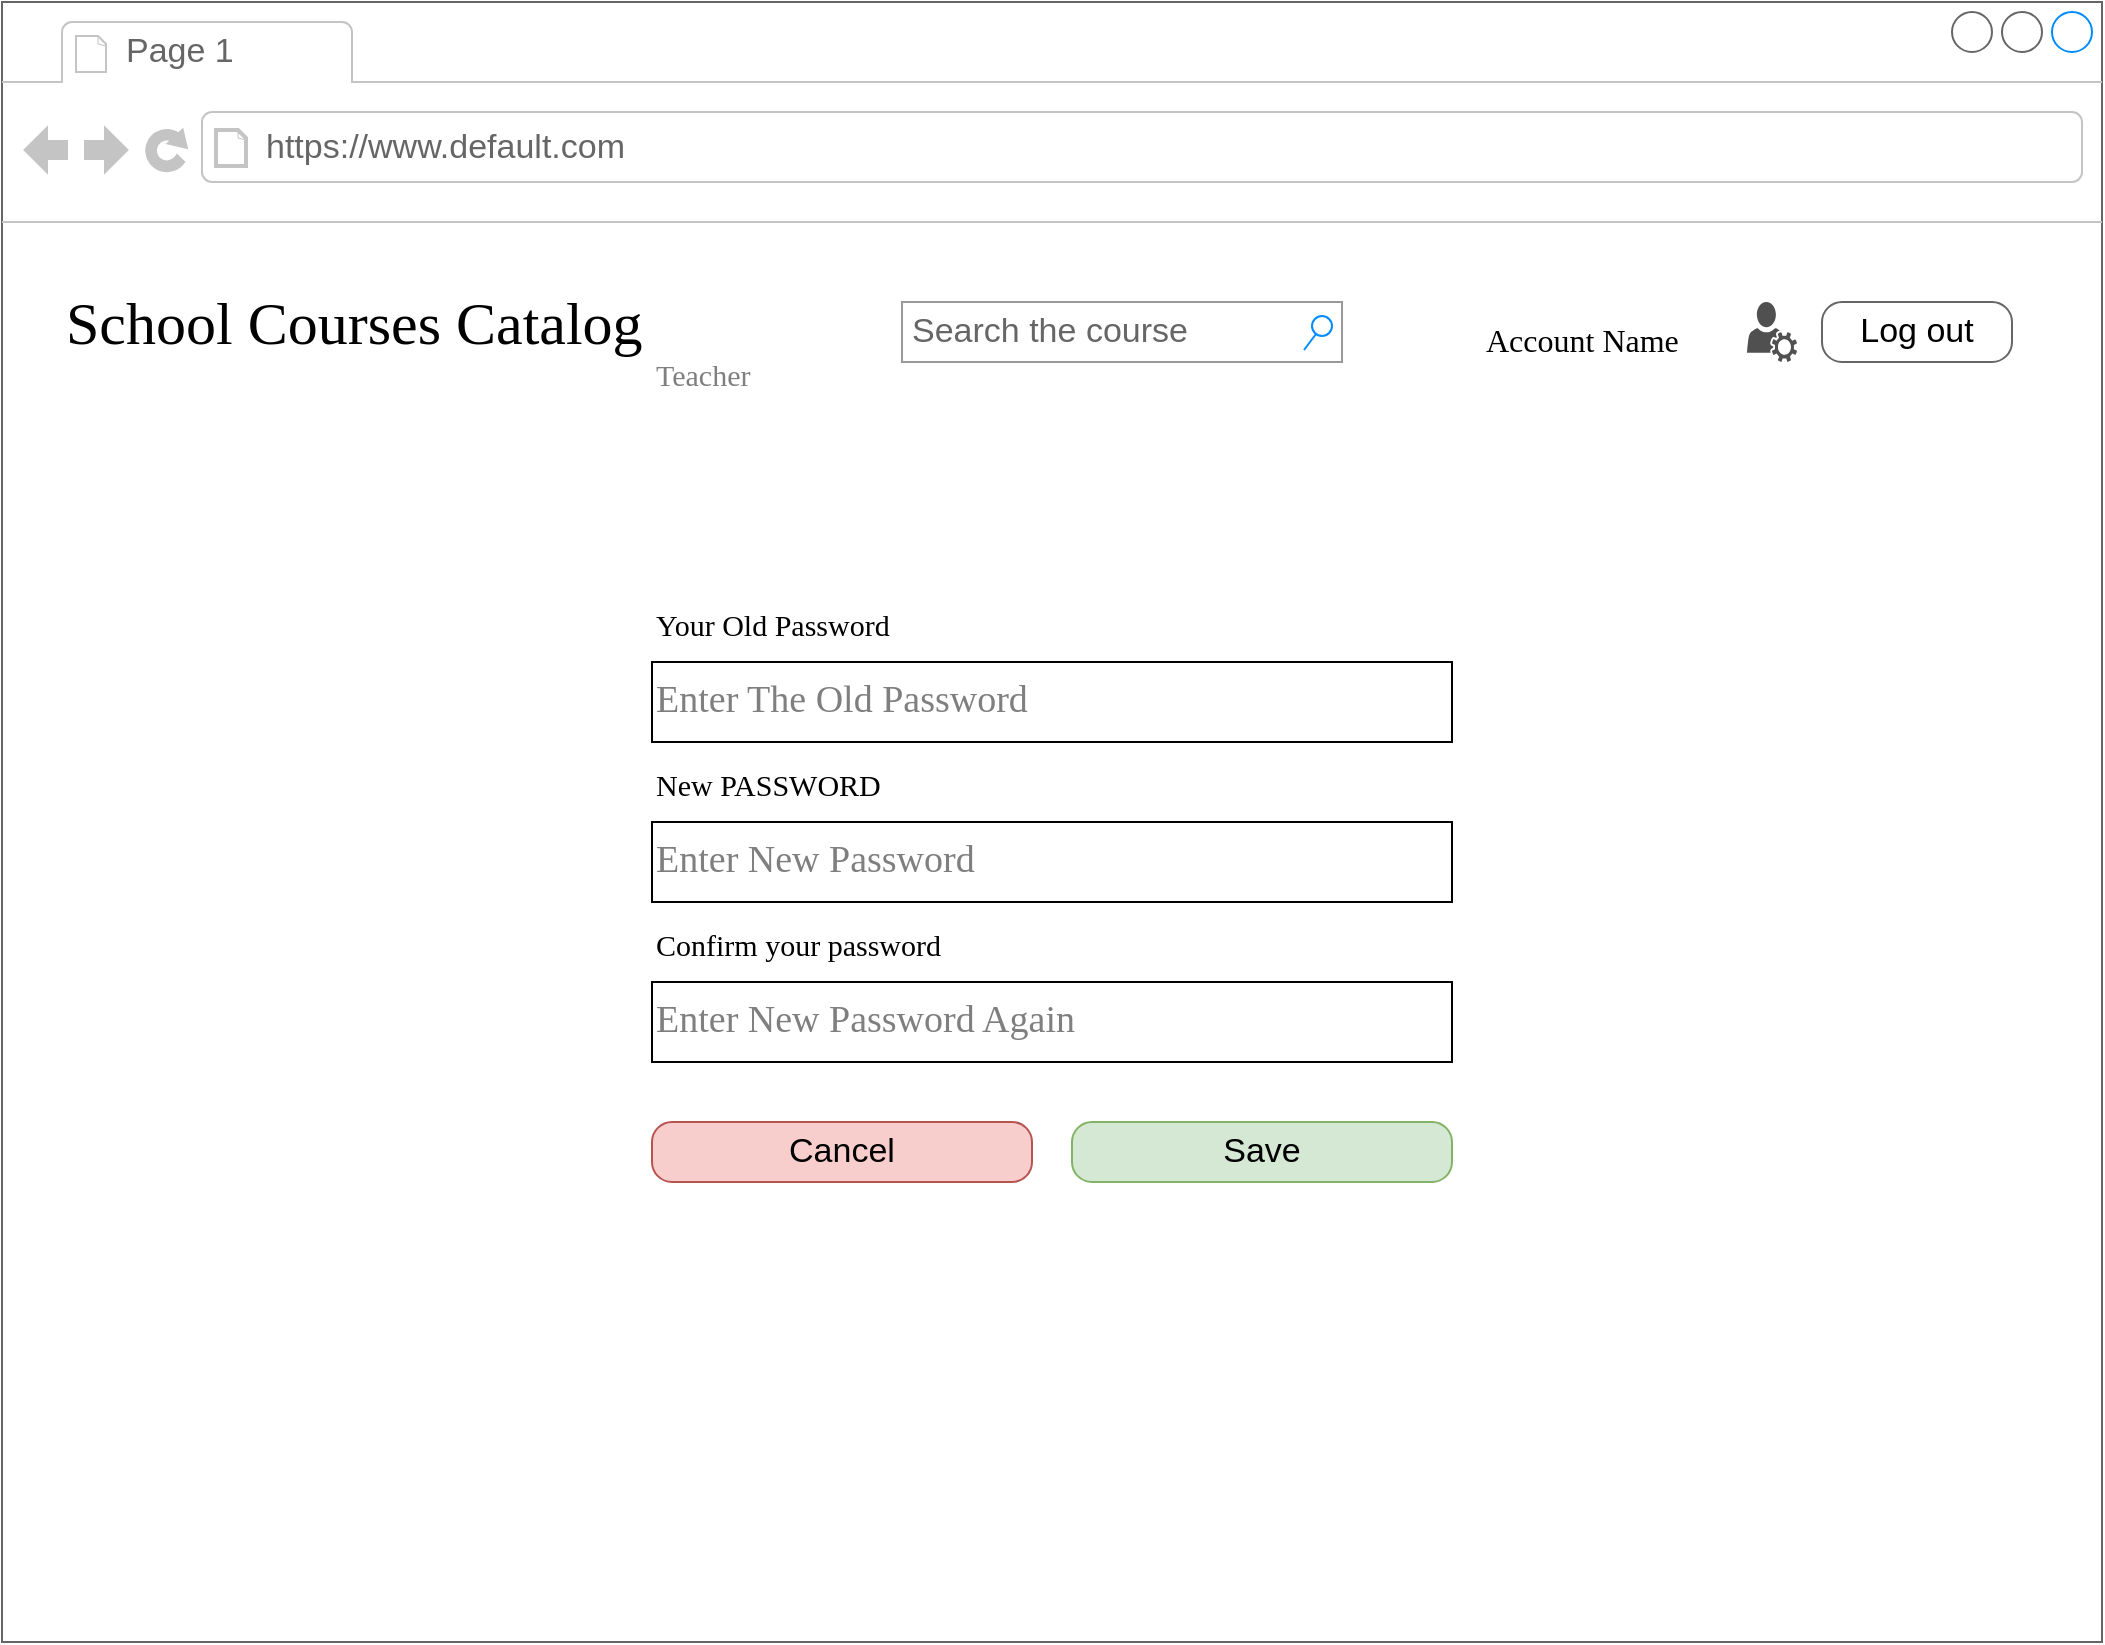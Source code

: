 <mxfile version="17.2.4" type="device"><diagram name="Page-1" id="2cc2dc42-3aac-f2a9-1cec-7a8b7cbee084"><mxGraphModel dx="2844" dy="1776" grid="1" gridSize="10" guides="1" tooltips="1" connect="1" arrows="1" fold="1" page="1" pageScale="1" pageWidth="1100" pageHeight="850" background="#ffffff" math="0" shadow="0"><root><mxCell id="0"/><mxCell id="1" parent="0"/><mxCell id="7026571954dc6520-1" value="" style="strokeWidth=1;shadow=0;dashed=0;align=center;html=1;shape=mxgraph.mockup.containers.browserWindow;rSize=0;strokeColor=#666666;mainText=,;recursiveResize=0;rounded=0;labelBackgroundColor=none;fontFamily=Verdana;fontSize=12;fontStyle=1" parent="1" vertex="1"><mxGeometry x="-410" y="-190" width="1050" height="820" as="geometry"/></mxCell><mxCell id="7026571954dc6520-2" value="Page 1" style="strokeWidth=1;shadow=0;dashed=0;align=center;html=1;shape=mxgraph.mockup.containers.anchor;fontSize=17;fontColor=#666666;align=left;" parent="7026571954dc6520-1" vertex="1"><mxGeometry x="60" y="12" width="110" height="26" as="geometry"/></mxCell><mxCell id="7026571954dc6520-3" value="https://www.default.com" style="strokeWidth=1;shadow=0;dashed=0;align=center;html=1;shape=mxgraph.mockup.containers.anchor;rSize=0;fontSize=17;fontColor=#666666;align=left;" parent="7026571954dc6520-1" vertex="1"><mxGeometry x="130" y="60" width="250" height="26" as="geometry"/></mxCell><mxCell id="7026571954dc6520-4" value="School Courses Catalog" style="text;html=1;points=[];align=left;verticalAlign=top;spacingTop=-4;fontSize=30;fontFamily=Verdana" parent="7026571954dc6520-1" vertex="1"><mxGeometry x="30" y="140" width="340" height="50" as="geometry"/></mxCell><mxCell id="7026571954dc6520-14" value="Search the course" style="strokeWidth=1;shadow=0;dashed=0;align=center;html=1;shape=mxgraph.mockup.forms.searchBox;strokeColor=#999999;mainText=;strokeColor2=#008cff;fontColor=#666666;fontSize=17;align=left;spacingLeft=3;rounded=0;labelBackgroundColor=none;" parent="7026571954dc6520-1" vertex="1"><mxGeometry x="450" y="150" width="220" height="30" as="geometry"/></mxCell><mxCell id="7026571954dc6520-32" value="&lt;font color=&quot;#7F7F7F&quot;&gt;Teacher&lt;/font&gt;" style="text;html=1;points=[];align=left;verticalAlign=top;spacingTop=-4;fontSize=15;fontFamily=Verdana" parent="7026571954dc6520-1" vertex="1"><mxGeometry x="325" y="175" width="170" height="30" as="geometry"/></mxCell><mxCell id="R5DwCrT8OIlusmbqsXPF-1" value="" style="sketch=0;pointerEvents=1;shadow=0;dashed=0;html=1;strokeColor=none;fillColor=#505050;labelPosition=center;verticalLabelPosition=bottom;verticalAlign=top;outlineConnect=0;align=center;shape=mxgraph.office.users.user_services;" vertex="1" parent="7026571954dc6520-1"><mxGeometry x="872.5" y="150" width="25" height="30" as="geometry"/></mxCell><mxCell id="R5DwCrT8OIlusmbqsXPF-2" value="Log out" style="strokeWidth=1;shadow=0;dashed=0;align=center;html=1;shape=mxgraph.mockup.buttons.button;strokeColor=#666666;mainText=;buttonStyle=round;fontSize=17;fontStyle=0;fillColor=none;whiteSpace=wrap;rounded=0;labelBackgroundColor=none;" vertex="1" parent="7026571954dc6520-1"><mxGeometry x="910" y="150" width="95" height="30" as="geometry"/></mxCell><mxCell id="7026571954dc6520-6" value="&lt;p style=&quot;line-height: 0.3&quot; align=&quot;left&quot;&gt;&lt;font style=&quot;font-size: 16px ; line-height: 0&quot;&gt;Account Name&lt;/font&gt;&lt;/p&gt;" style="text;html=1;points=[];align=left;verticalAlign=top;spacingTop=-4;fontSize=15;fontFamily=Verdana" parent="7026571954dc6520-1" vertex="1"><mxGeometry x="740" y="150" width="170" height="30" as="geometry"/></mxCell><mxCell id="R5DwCrT8OIlusmbqsXPF-169" value="Cancel" style="strokeWidth=1;shadow=0;dashed=0;align=center;html=1;shape=mxgraph.mockup.buttons.button;mainText=;buttonStyle=round;fontSize=17;fontStyle=0;whiteSpace=wrap;rounded=0;labelBackgroundColor=none;fillColor=#f8cecc;strokeColor=#b85450;" vertex="1" parent="7026571954dc6520-1"><mxGeometry x="325" y="560" width="190" height="30" as="geometry"/></mxCell><mxCell id="R5DwCrT8OIlusmbqsXPF-170" value="Save" style="strokeWidth=1;shadow=0;dashed=0;align=center;html=1;shape=mxgraph.mockup.buttons.button;mainText=;buttonStyle=round;fontSize=17;fontStyle=0;whiteSpace=wrap;rounded=0;labelBackgroundColor=none;fillColor=#d5e8d4;strokeColor=#82b366;" vertex="1" parent="7026571954dc6520-1"><mxGeometry x="535" y="560" width="190" height="30" as="geometry"/></mxCell><mxCell id="R5DwCrT8OIlusmbqsXPF-174" value="&lt;div style=&quot;font-size: 19px ; line-height: 1.7&quot; align=&quot;center&quot;&gt;&lt;font style=&quot;font-size: 19px&quot; color=&quot;#7F7F7F&quot;&gt;Enter The Old Password&lt;br&gt;&lt;/font&gt;&lt;/div&gt;" style="text;html=1;points=[];align=left;verticalAlign=top;spacingTop=-4;fontSize=15;fontFamily=Verdana;rounded=0;strokeColor=default;" vertex="1" parent="7026571954dc6520-1"><mxGeometry x="325" y="330" width="400" height="40" as="geometry"/></mxCell><mxCell id="R5DwCrT8OIlusmbqsXPF-175" value="&lt;div style=&quot;font-size: 19px ; line-height: 1.7&quot; align=&quot;center&quot;&gt;&lt;font style=&quot;font-size: 19px&quot; color=&quot;#7F7F7F&quot;&gt;Enter New Password&lt;/font&gt;&lt;/div&gt;&lt;div style=&quot;font-size: 19px&quot;&gt;&lt;font style=&quot;font-size: 19px&quot; color=&quot;#7F7F7F&quot;&gt;&lt;br&gt;&lt;/font&gt;&lt;/div&gt;" style="text;html=1;points=[];align=left;verticalAlign=top;spacingTop=-4;fontSize=15;fontFamily=Verdana;rounded=0;strokeColor=default;" vertex="1" parent="7026571954dc6520-1"><mxGeometry x="325" y="410" width="400" height="40" as="geometry"/></mxCell><mxCell id="R5DwCrT8OIlusmbqsXPF-176" value="Your Old Password" style="text;html=1;points=[];align=left;verticalAlign=top;spacingTop=-4;fontSize=15;fontFamily=Verdana" vertex="1" parent="7026571954dc6520-1"><mxGeometry x="325" y="300" width="170" height="30" as="geometry"/></mxCell><mxCell id="R5DwCrT8OIlusmbqsXPF-177" value="New PASSWORD" style="text;html=1;points=[];align=left;verticalAlign=top;spacingTop=-4;fontSize=15;fontFamily=Verdana" vertex="1" parent="7026571954dc6520-1"><mxGeometry x="325" y="380" width="170" height="30" as="geometry"/></mxCell><mxCell id="R5DwCrT8OIlusmbqsXPF-178" value="&lt;div style=&quot;font-size: 19px ; line-height: 1.7&quot; align=&quot;center&quot;&gt;&lt;font style=&quot;font-size: 19px&quot; color=&quot;#7F7F7F&quot;&gt;Enter New Password Again&lt;br&gt;&lt;/font&gt;&lt;/div&gt;&lt;div style=&quot;font-size: 19px&quot;&gt;&lt;font style=&quot;font-size: 19px&quot; color=&quot;#7F7F7F&quot;&gt;&lt;br&gt;&lt;/font&gt;&lt;/div&gt;" style="text;html=1;points=[];align=left;verticalAlign=top;spacingTop=-4;fontSize=15;fontFamily=Verdana;rounded=0;strokeColor=default;" vertex="1" parent="7026571954dc6520-1"><mxGeometry x="325" y="490" width="400" height="40" as="geometry"/></mxCell><mxCell id="R5DwCrT8OIlusmbqsXPF-179" value="Confirm your password" style="text;html=1;points=[];align=left;verticalAlign=top;spacingTop=-4;fontSize=15;fontFamily=Verdana" vertex="1" parent="7026571954dc6520-1"><mxGeometry x="325" y="460" width="170" height="30" as="geometry"/></mxCell></root></mxGraphModel></diagram></mxfile>